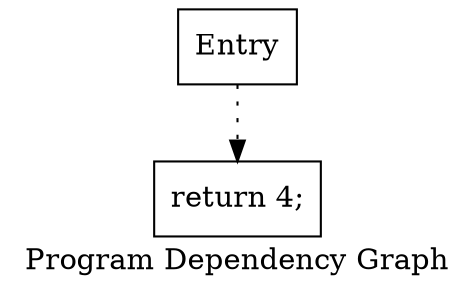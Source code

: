 digraph "Program Dependency Graph" {
    label="Program Dependency Graph"

    Node0xffffffff [shape=record,label="{Entry}"];
    Node0x1 [shape=record,label="{return 4;}"];
    Node0xffffffff -> Node0x1[style = dotted]
}
